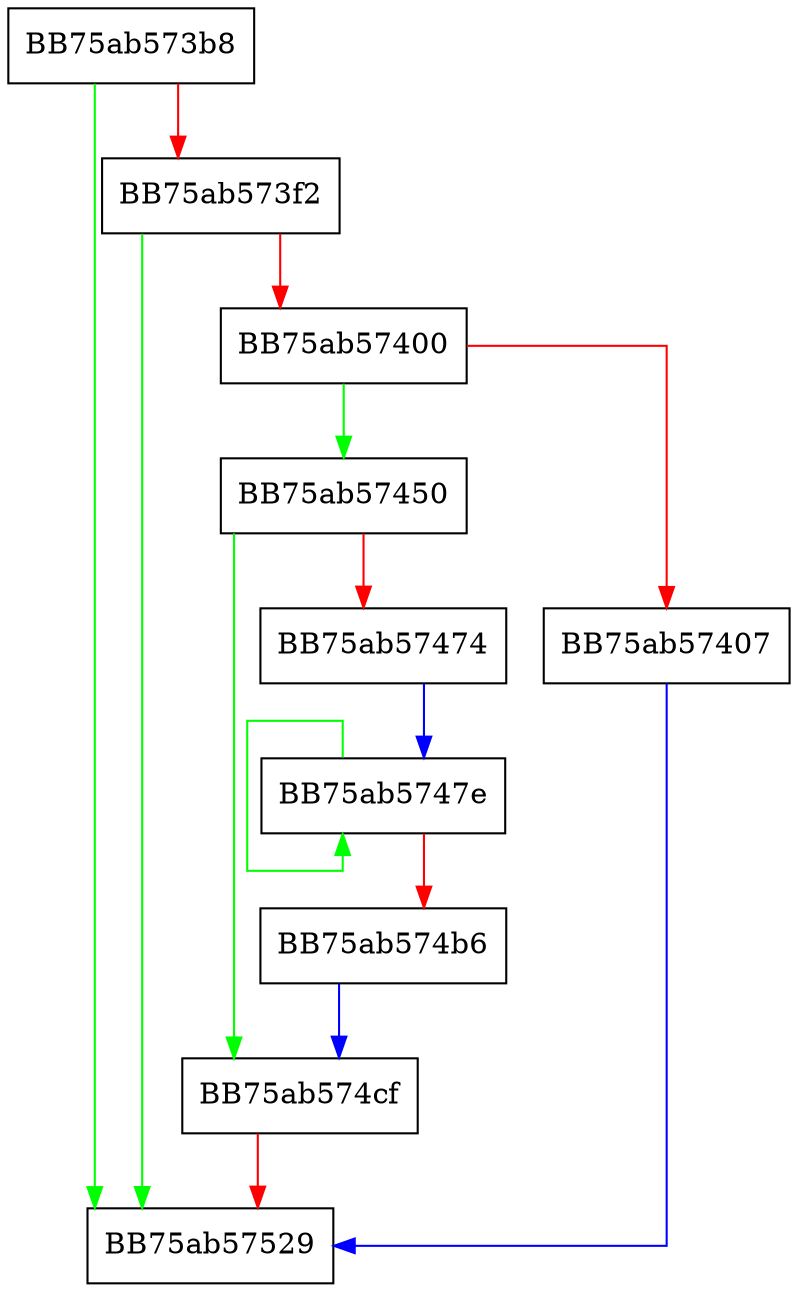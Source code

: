digraph sqlite3UpsertDoUpdate {
  node [shape="box"];
  graph [splines=ortho];
  BB75ab573b8 -> BB75ab57529 [color="green"];
  BB75ab573b8 -> BB75ab573f2 [color="red"];
  BB75ab573f2 -> BB75ab57529 [color="green"];
  BB75ab573f2 -> BB75ab57400 [color="red"];
  BB75ab57400 -> BB75ab57450 [color="green"];
  BB75ab57400 -> BB75ab57407 [color="red"];
  BB75ab57407 -> BB75ab57529 [color="blue"];
  BB75ab57450 -> BB75ab574cf [color="green"];
  BB75ab57450 -> BB75ab57474 [color="red"];
  BB75ab57474 -> BB75ab5747e [color="blue"];
  BB75ab5747e -> BB75ab5747e [color="green"];
  BB75ab5747e -> BB75ab574b6 [color="red"];
  BB75ab574b6 -> BB75ab574cf [color="blue"];
  BB75ab574cf -> BB75ab57529 [color="red"];
}